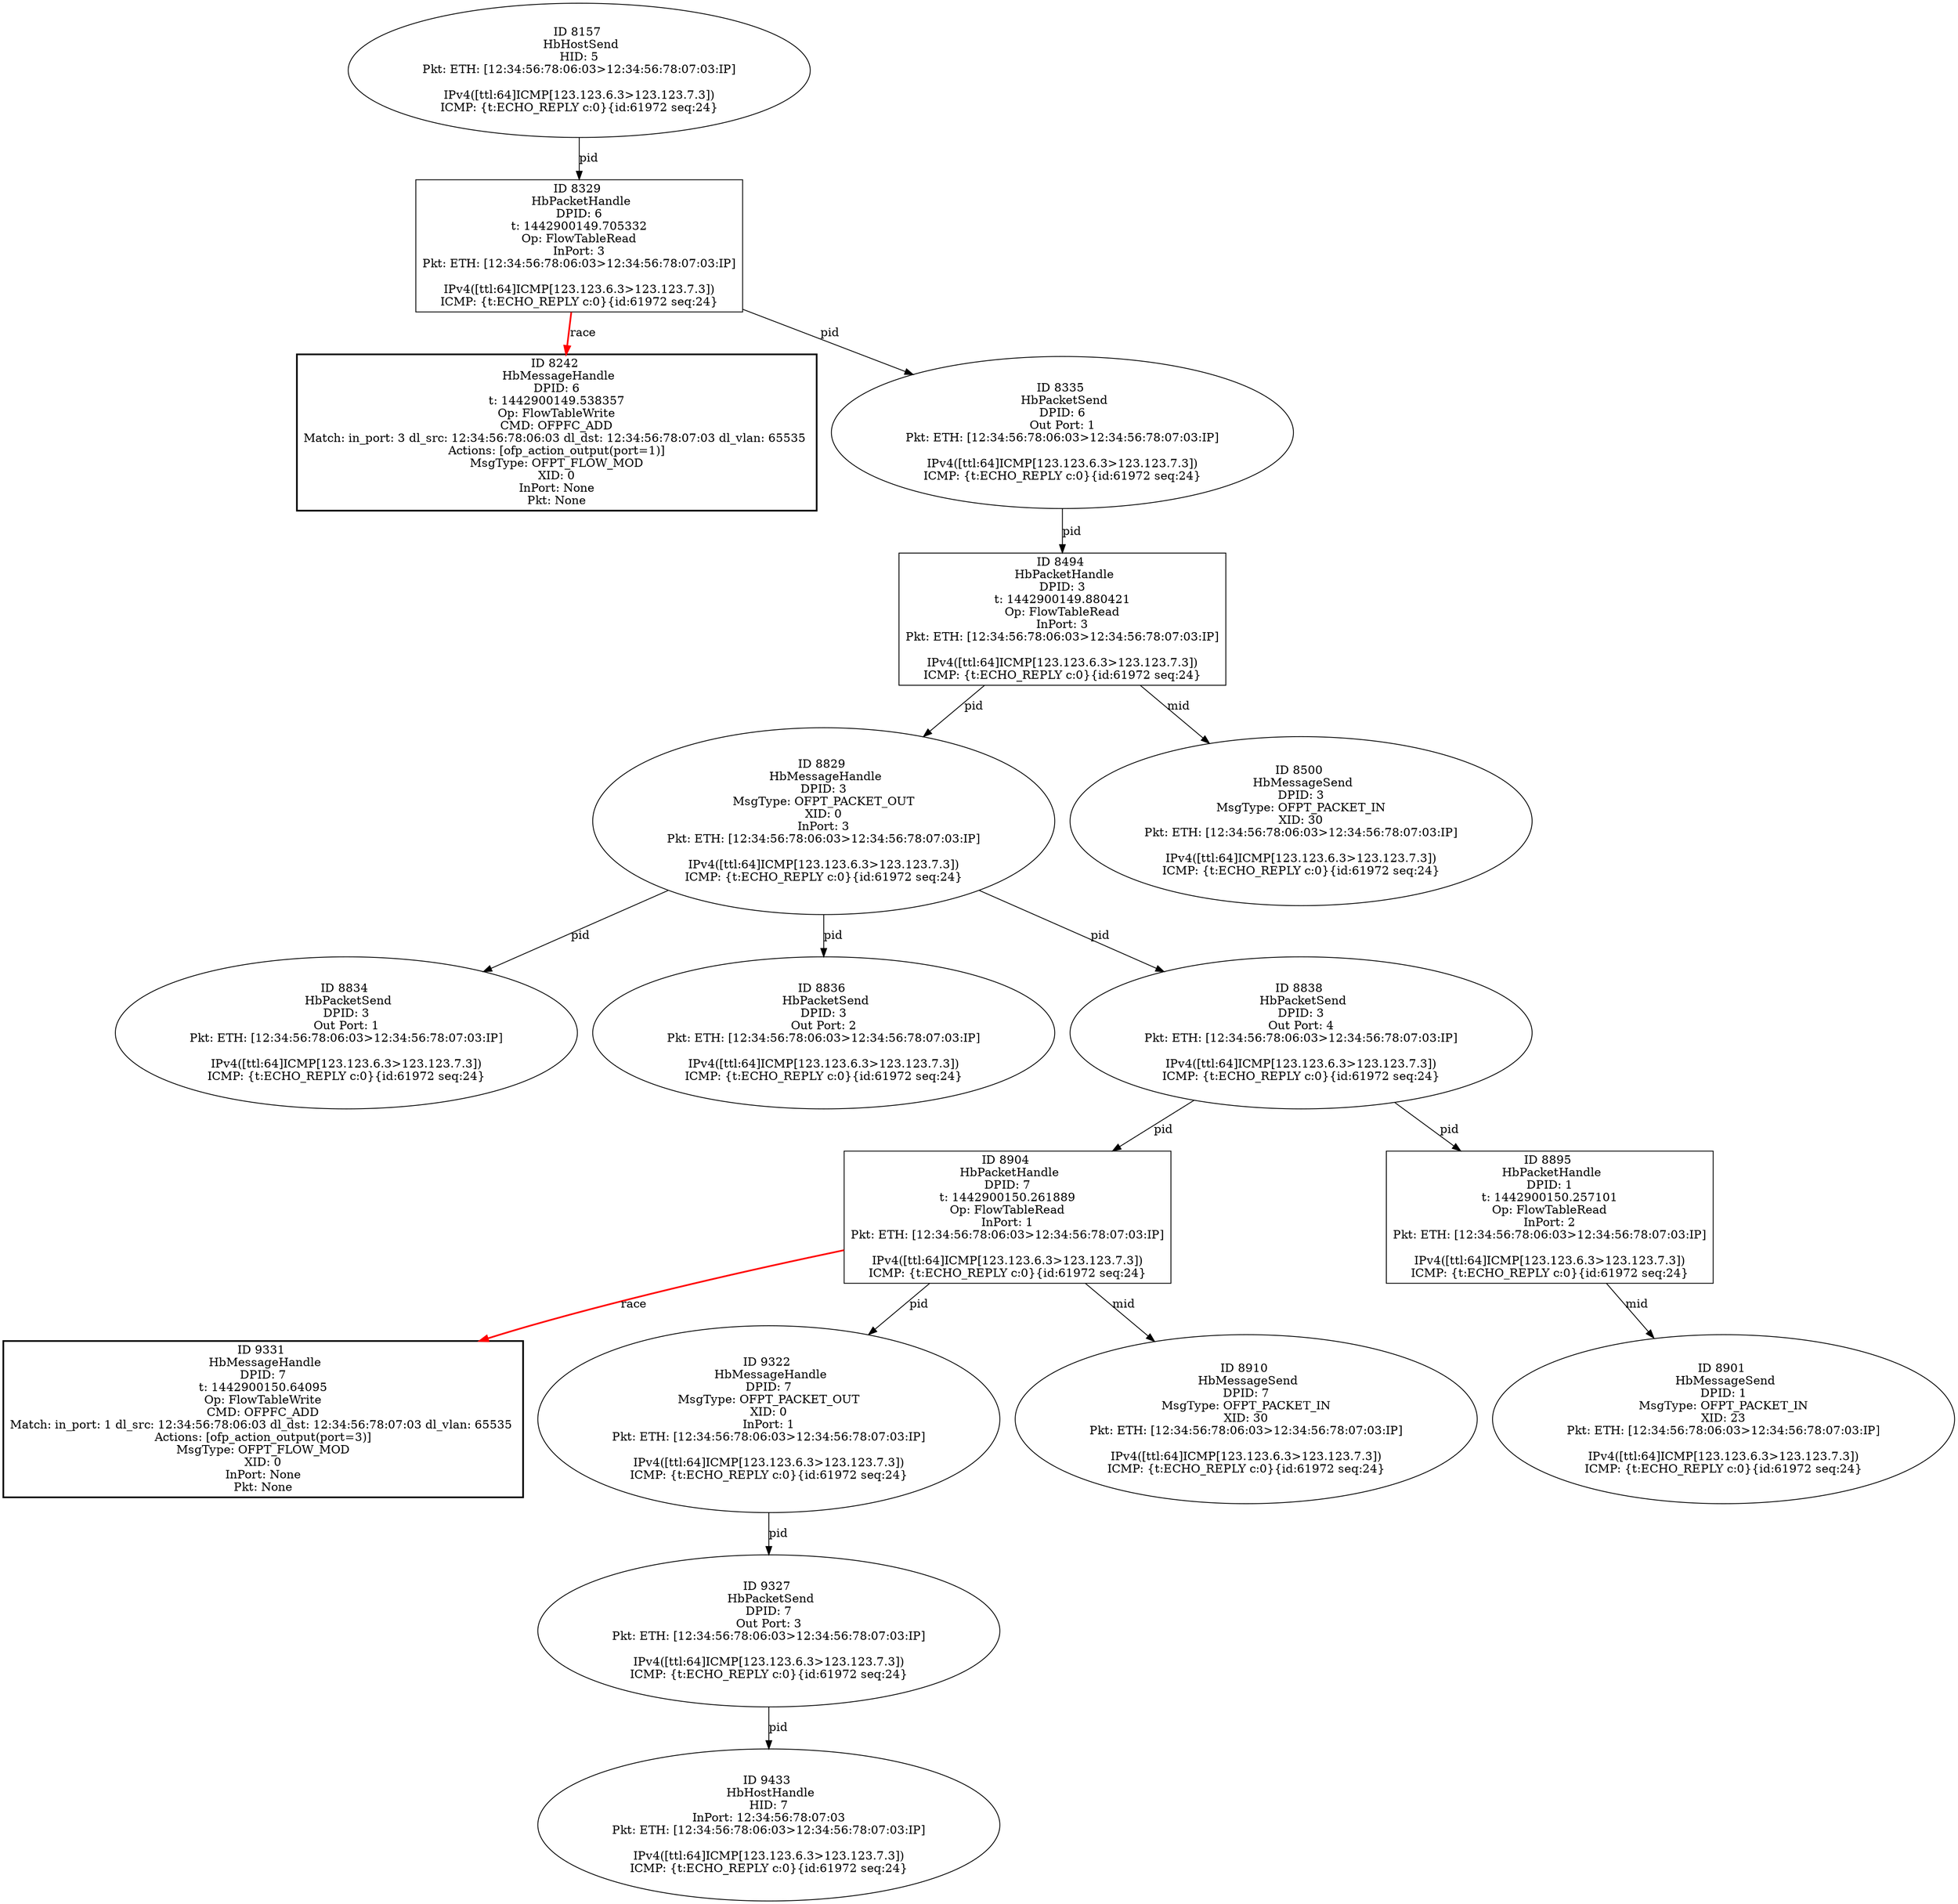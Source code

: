 strict digraph G {
8834 [shape=oval, event=<hb_events.HbPacketSend object at 0x109b64750>, label="ID 8834 
 HbPacketSend
DPID: 3
Out Port: 1
Pkt: ETH: [12:34:56:78:06:03>12:34:56:78:07:03:IP]

IPv4([ttl:64]ICMP[123.123.6.3>123.123.7.3])
ICMP: {t:ECHO_REPLY c:0}{id:61972 seq:24}"];
9331 [shape=box, style=bold, event=<hb_events.HbMessageHandle object at 0x109c66c50>, label="ID 9331 
 HbMessageHandle
DPID: 7
t: 1442900150.64095
Op: FlowTableWrite
CMD: OFPFC_ADD
Match: in_port: 1 dl_src: 12:34:56:78:06:03 dl_dst: 12:34:56:78:07:03 dl_vlan: 65535 
Actions: [ofp_action_output(port=3)]
MsgType: OFPT_FLOW_MOD
XID: 0
InPort: None
Pkt: None"];
8836 [shape=oval, event=<hb_events.HbPacketSend object at 0x109b648d0>, label="ID 8836 
 HbPacketSend
DPID: 3
Out Port: 2
Pkt: ETH: [12:34:56:78:06:03>12:34:56:78:07:03:IP]

IPv4([ttl:64]ICMP[123.123.6.3>123.123.7.3])
ICMP: {t:ECHO_REPLY c:0}{id:61972 seq:24}"];
8901 [shape=oval, event=<hb_events.HbMessageSend object at 0x109b7ea90>, label="ID 8901 
 HbMessageSend
DPID: 1
MsgType: OFPT_PACKET_IN
XID: 23
Pkt: ETH: [12:34:56:78:06:03>12:34:56:78:07:03:IP]

IPv4([ttl:64]ICMP[123.123.6.3>123.123.7.3])
ICMP: {t:ECHO_REPLY c:0}{id:61972 seq:24}"];
8838 [shape=oval, event=<hb_events.HbPacketSend object at 0x109b6b950>, label="ID 8838 
 HbPacketSend
DPID: 3
Out Port: 4
Pkt: ETH: [12:34:56:78:06:03>12:34:56:78:07:03:IP]

IPv4([ttl:64]ICMP[123.123.6.3>123.123.7.3])
ICMP: {t:ECHO_REPLY c:0}{id:61972 seq:24}"];
8904 [shape=box, event=<hb_events.HbPacketHandle object at 0x109b7ead0>, label="ID 8904 
 HbPacketHandle
DPID: 7
t: 1442900150.261889
Op: FlowTableRead
InPort: 1
Pkt: ETH: [12:34:56:78:06:03>12:34:56:78:07:03:IP]

IPv4([ttl:64]ICMP[123.123.6.3>123.123.7.3])
ICMP: {t:ECHO_REPLY c:0}{id:61972 seq:24}"];
8329 [shape=box, event=<hb_events.HbPacketHandle object at 0x109a8a890>, label="ID 8329 
 HbPacketHandle
DPID: 6
t: 1442900149.705332
Op: FlowTableRead
InPort: 3
Pkt: ETH: [12:34:56:78:06:03>12:34:56:78:07:03:IP]

IPv4([ttl:64]ICMP[123.123.6.3>123.123.7.3])
ICMP: {t:ECHO_REPLY c:0}{id:61972 seq:24}"];
9322 [shape=oval, event=<hb_events.HbMessageHandle object at 0x109c66390>, label="ID 9322 
 HbMessageHandle
DPID: 7
MsgType: OFPT_PACKET_OUT
XID: 0
InPort: 1
Pkt: ETH: [12:34:56:78:06:03>12:34:56:78:07:03:IP]

IPv4([ttl:64]ICMP[123.123.6.3>123.123.7.3])
ICMP: {t:ECHO_REPLY c:0}{id:61972 seq:24}"];
8494 [shape=box, event=<hb_events.HbPacketHandle object at 0x109ad3f50>, label="ID 8494 
 HbPacketHandle
DPID: 3
t: 1442900149.880421
Op: FlowTableRead
InPort: 3
Pkt: ETH: [12:34:56:78:06:03>12:34:56:78:07:03:IP]

IPv4([ttl:64]ICMP[123.123.6.3>123.123.7.3])
ICMP: {t:ECHO_REPLY c:0}{id:61972 seq:24}"];
9327 [shape=oval, event=<hb_events.HbPacketSend object at 0x109c66890>, label="ID 9327 
 HbPacketSend
DPID: 7
Out Port: 3
Pkt: ETH: [12:34:56:78:06:03>12:34:56:78:07:03:IP]

IPv4([ttl:64]ICMP[123.123.6.3>123.123.7.3])
ICMP: {t:ECHO_REPLY c:0}{id:61972 seq:24}"];
8242 [shape=box, style=bold, event=<hb_events.HbMessageHandle object at 0x109a63dd0>, label="ID 8242 
 HbMessageHandle
DPID: 6
t: 1442900149.538357
Op: FlowTableWrite
CMD: OFPFC_ADD
Match: in_port: 3 dl_src: 12:34:56:78:06:03 dl_dst: 12:34:56:78:07:03 dl_vlan: 65535 
Actions: [ofp_action_output(port=1)]
MsgType: OFPT_FLOW_MOD
XID: 0
InPort: None
Pkt: None"];
8829 [shape=oval, event=<hb_events.HbMessageHandle object at 0x109b64150>, label="ID 8829 
 HbMessageHandle
DPID: 3
MsgType: OFPT_PACKET_OUT
XID: 0
InPort: 3
Pkt: ETH: [12:34:56:78:06:03>12:34:56:78:07:03:IP]

IPv4([ttl:64]ICMP[123.123.6.3>123.123.7.3])
ICMP: {t:ECHO_REPLY c:0}{id:61972 seq:24}"];
8500 [shape=oval, event=<hb_events.HbMessageSend object at 0x109ad66d0>, label="ID 8500 
 HbMessageSend
DPID: 3
MsgType: OFPT_PACKET_IN
XID: 30
Pkt: ETH: [12:34:56:78:06:03>12:34:56:78:07:03:IP]

IPv4([ttl:64]ICMP[123.123.6.3>123.123.7.3])
ICMP: {t:ECHO_REPLY c:0}{id:61972 seq:24}"];
8910 [shape=oval, event=<hb_events.HbMessageSend object at 0x109b862d0>, label="ID 8910 
 HbMessageSend
DPID: 7
MsgType: OFPT_PACKET_IN
XID: 30
Pkt: ETH: [12:34:56:78:06:03>12:34:56:78:07:03:IP]

IPv4([ttl:64]ICMP[123.123.6.3>123.123.7.3])
ICMP: {t:ECHO_REPLY c:0}{id:61972 seq:24}"];
9433 [shape=oval, event=<hb_events.HbHostHandle object at 0x109c85190>, label="ID 9433 
 HbHostHandle
HID: 7
InPort: 12:34:56:78:07:03
Pkt: ETH: [12:34:56:78:06:03>12:34:56:78:07:03:IP]

IPv4([ttl:64]ICMP[123.123.6.3>123.123.7.3])
ICMP: {t:ECHO_REPLY c:0}{id:61972 seq:24}"];
8335 [shape=oval, event=<hb_events.HbPacketSend object at 0x109a8acd0>, label="ID 8335 
 HbPacketSend
DPID: 6
Out Port: 1
Pkt: ETH: [12:34:56:78:06:03>12:34:56:78:07:03:IP]

IPv4([ttl:64]ICMP[123.123.6.3>123.123.7.3])
ICMP: {t:ECHO_REPLY c:0}{id:61972 seq:24}"];
8157 [shape=oval, event=<hb_events.HbHostSend object at 0x109a46310>, label="ID 8157 
 HbHostSend
HID: 5
Pkt: ETH: [12:34:56:78:06:03>12:34:56:78:07:03:IP]

IPv4([ttl:64]ICMP[123.123.6.3>123.123.7.3])
ICMP: {t:ECHO_REPLY c:0}{id:61972 seq:24}"];
8895 [shape=box, event=<hb_events.HbPacketHandle object at 0x109b78f90>, label="ID 8895 
 HbPacketHandle
DPID: 1
t: 1442900150.257101
Op: FlowTableRead
InPort: 2
Pkt: ETH: [12:34:56:78:06:03>12:34:56:78:07:03:IP]

IPv4([ttl:64]ICMP[123.123.6.3>123.123.7.3])
ICMP: {t:ECHO_REPLY c:0}{id:61972 seq:24}"];
8838 -> 8904  [rel=pid, label=pid];
8838 -> 8895  [rel=pid, label=pid];
8904 -> 9322  [rel=pid, label=pid];
8904 -> 9331  [harmful=True, color=red, style=bold, rel=race, label=race];
8904 -> 8910  [rel=mid, label=mid];
8329 -> 8242  [harmful=True, color=red, style=bold, rel=race, label=race];
8329 -> 8335  [rel=pid, label=pid];
9322 -> 9327  [rel=pid, label=pid];
8494 -> 8500  [rel=mid, label=mid];
8494 -> 8829  [rel=pid, label=pid];
9327 -> 9433  [rel=pid, label=pid];
8157 -> 8329  [rel=pid, label=pid];
8335 -> 8494  [rel=pid, label=pid];
8829 -> 8834  [rel=pid, label=pid];
8829 -> 8836  [rel=pid, label=pid];
8829 -> 8838  [rel=pid, label=pid];
8895 -> 8901  [rel=mid, label=mid];
}
